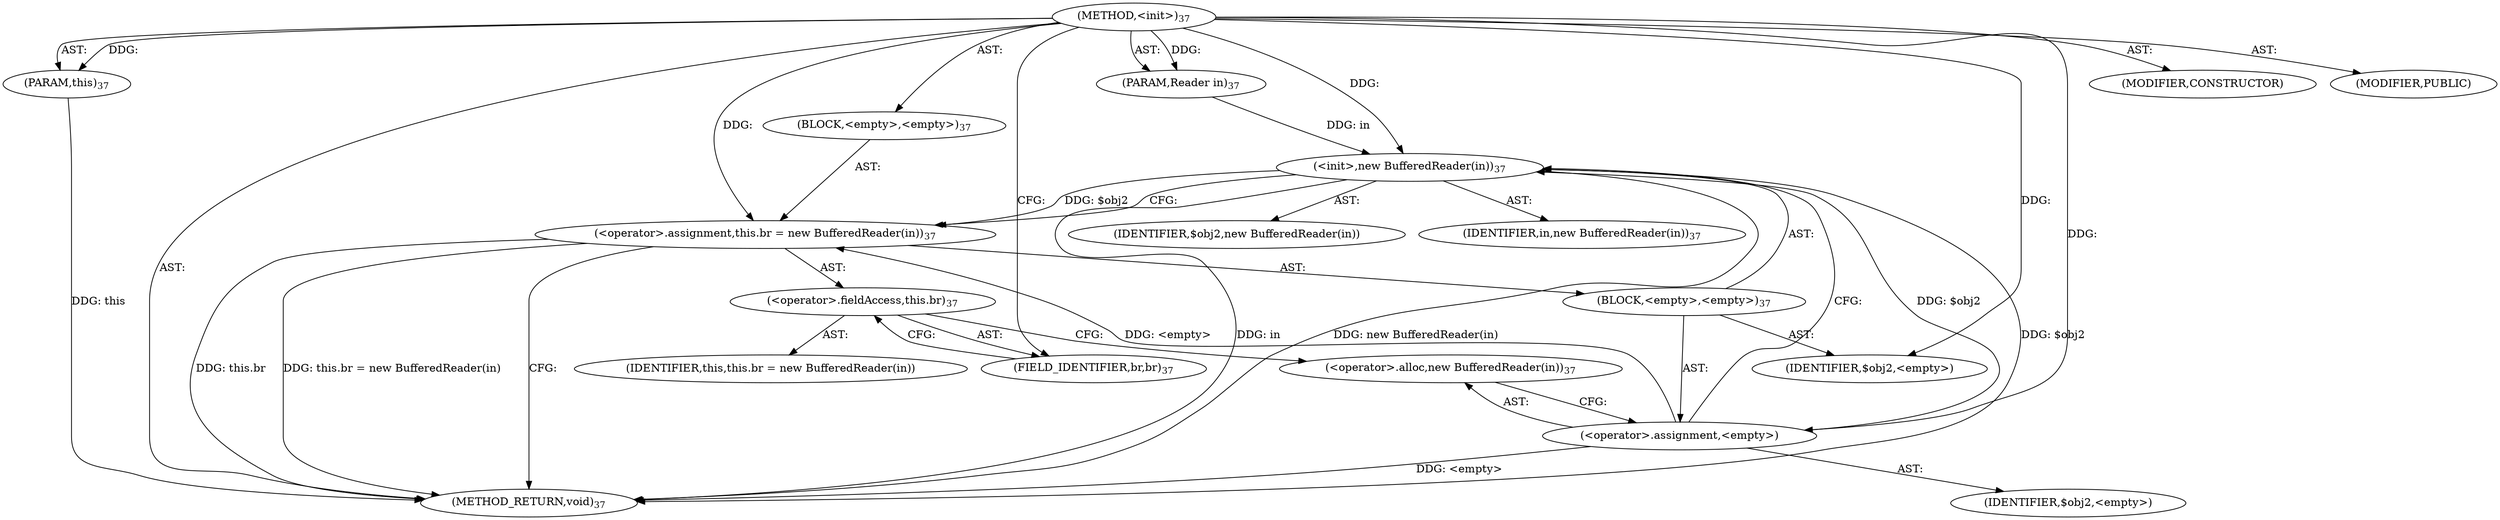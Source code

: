 digraph "&lt;init&gt;" {  
"148" [label = <(METHOD,&lt;init&gt;)<SUB>37</SUB>> ]
"149" [label = <(PARAM,this)<SUB>37</SUB>> ]
"150" [label = <(PARAM,Reader in)<SUB>37</SUB>> ]
"151" [label = <(BLOCK,&lt;empty&gt;,&lt;empty&gt;)<SUB>37</SUB>> ]
"152" [label = <(&lt;operator&gt;.assignment,this.br = new BufferedReader(in))<SUB>37</SUB>> ]
"153" [label = <(&lt;operator&gt;.fieldAccess,this.br)<SUB>37</SUB>> ]
"154" [label = <(IDENTIFIER,this,this.br = new BufferedReader(in))> ]
"155" [label = <(FIELD_IDENTIFIER,br,br)<SUB>37</SUB>> ]
"156" [label = <(BLOCK,&lt;empty&gt;,&lt;empty&gt;)<SUB>37</SUB>> ]
"157" [label = <(&lt;operator&gt;.assignment,&lt;empty&gt;)> ]
"158" [label = <(IDENTIFIER,$obj2,&lt;empty&gt;)> ]
"159" [label = <(&lt;operator&gt;.alloc,new BufferedReader(in))<SUB>37</SUB>> ]
"160" [label = <(&lt;init&gt;,new BufferedReader(in))<SUB>37</SUB>> ]
"161" [label = <(IDENTIFIER,$obj2,new BufferedReader(in))> ]
"162" [label = <(IDENTIFIER,in,new BufferedReader(in))<SUB>37</SUB>> ]
"163" [label = <(IDENTIFIER,$obj2,&lt;empty&gt;)> ]
"164" [label = <(MODIFIER,CONSTRUCTOR)> ]
"165" [label = <(MODIFIER,PUBLIC)> ]
"166" [label = <(METHOD_RETURN,void)<SUB>37</SUB>> ]
  "148" -> "149"  [ label = "AST: "] 
  "148" -> "150"  [ label = "AST: "] 
  "148" -> "151"  [ label = "AST: "] 
  "148" -> "164"  [ label = "AST: "] 
  "148" -> "165"  [ label = "AST: "] 
  "148" -> "166"  [ label = "AST: "] 
  "151" -> "152"  [ label = "AST: "] 
  "152" -> "153"  [ label = "AST: "] 
  "152" -> "156"  [ label = "AST: "] 
  "153" -> "154"  [ label = "AST: "] 
  "153" -> "155"  [ label = "AST: "] 
  "156" -> "157"  [ label = "AST: "] 
  "156" -> "160"  [ label = "AST: "] 
  "156" -> "163"  [ label = "AST: "] 
  "157" -> "158"  [ label = "AST: "] 
  "157" -> "159"  [ label = "AST: "] 
  "160" -> "161"  [ label = "AST: "] 
  "160" -> "162"  [ label = "AST: "] 
  "152" -> "166"  [ label = "CFG: "] 
  "153" -> "159"  [ label = "CFG: "] 
  "155" -> "153"  [ label = "CFG: "] 
  "157" -> "160"  [ label = "CFG: "] 
  "160" -> "152"  [ label = "CFG: "] 
  "159" -> "157"  [ label = "CFG: "] 
  "148" -> "155"  [ label = "CFG: "] 
  "149" -> "166"  [ label = "DDG: this"] 
  "152" -> "166"  [ label = "DDG: this.br"] 
  "157" -> "166"  [ label = "DDG: &lt;empty&gt;"] 
  "160" -> "166"  [ label = "DDG: $obj2"] 
  "160" -> "166"  [ label = "DDG: in"] 
  "160" -> "166"  [ label = "DDG: new BufferedReader(in)"] 
  "152" -> "166"  [ label = "DDG: this.br = new BufferedReader(in)"] 
  "148" -> "149"  [ label = "DDG: "] 
  "148" -> "150"  [ label = "DDG: "] 
  "157" -> "152"  [ label = "DDG: &lt;empty&gt;"] 
  "160" -> "152"  [ label = "DDG: $obj2"] 
  "148" -> "152"  [ label = "DDG: "] 
  "148" -> "157"  [ label = "DDG: "] 
  "148" -> "163"  [ label = "DDG: "] 
  "157" -> "160"  [ label = "DDG: $obj2"] 
  "148" -> "160"  [ label = "DDG: "] 
  "150" -> "160"  [ label = "DDG: in"] 
}
